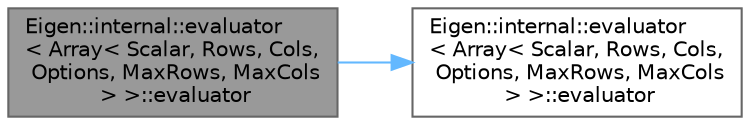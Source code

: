 digraph "Eigen::internal::evaluator&lt; Array&lt; Scalar, Rows, Cols, Options, MaxRows, MaxCols &gt; &gt;::evaluator"
{
 // LATEX_PDF_SIZE
  bgcolor="transparent";
  edge [fontname=Helvetica,fontsize=10,labelfontname=Helvetica,labelfontsize=10];
  node [fontname=Helvetica,fontsize=10,shape=box,height=0.2,width=0.4];
  rankdir="LR";
  Node1 [id="Node000001",label="Eigen::internal::evaluator\l\< Array\< Scalar, Rows, Cols,\l Options, MaxRows, MaxCols\l \> \>::evaluator",height=0.2,width=0.4,color="gray40", fillcolor="grey60", style="filled", fontcolor="black",tooltip=" "];
  Node1 -> Node2 [id="edge1_Node000001_Node000002",color="steelblue1",style="solid",tooltip=" "];
  Node2 [id="Node000002",label="Eigen::internal::evaluator\l\< Array\< Scalar, Rows, Cols,\l Options, MaxRows, MaxCols\l \> \>::evaluator",height=0.2,width=0.4,color="grey40", fillcolor="white", style="filled",URL="$struct_eigen_1_1internal_1_1evaluator_3_01_array_3_01_scalar_00_01_rows_00_01_cols_00_01_options211222ab89c0f0e9e4e97c28137aec40.html#a6637726f2511eb89d5daef3550e52baa",tooltip=" "];
}
